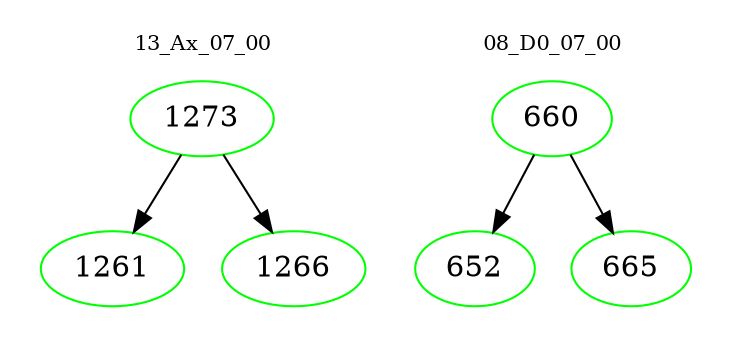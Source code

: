 digraph{
subgraph cluster_0 {
color = white
label = "13_Ax_07_00";
fontsize=10;
T0_1273 [label="1273", color="green"]
T0_1273 -> T0_1261 [color="black"]
T0_1261 [label="1261", color="green"]
T0_1273 -> T0_1266 [color="black"]
T0_1266 [label="1266", color="green"]
}
subgraph cluster_1 {
color = white
label = "08_D0_07_00";
fontsize=10;
T1_660 [label="660", color="green"]
T1_660 -> T1_652 [color="black"]
T1_652 [label="652", color="green"]
T1_660 -> T1_665 [color="black"]
T1_665 [label="665", color="green"]
}
}
